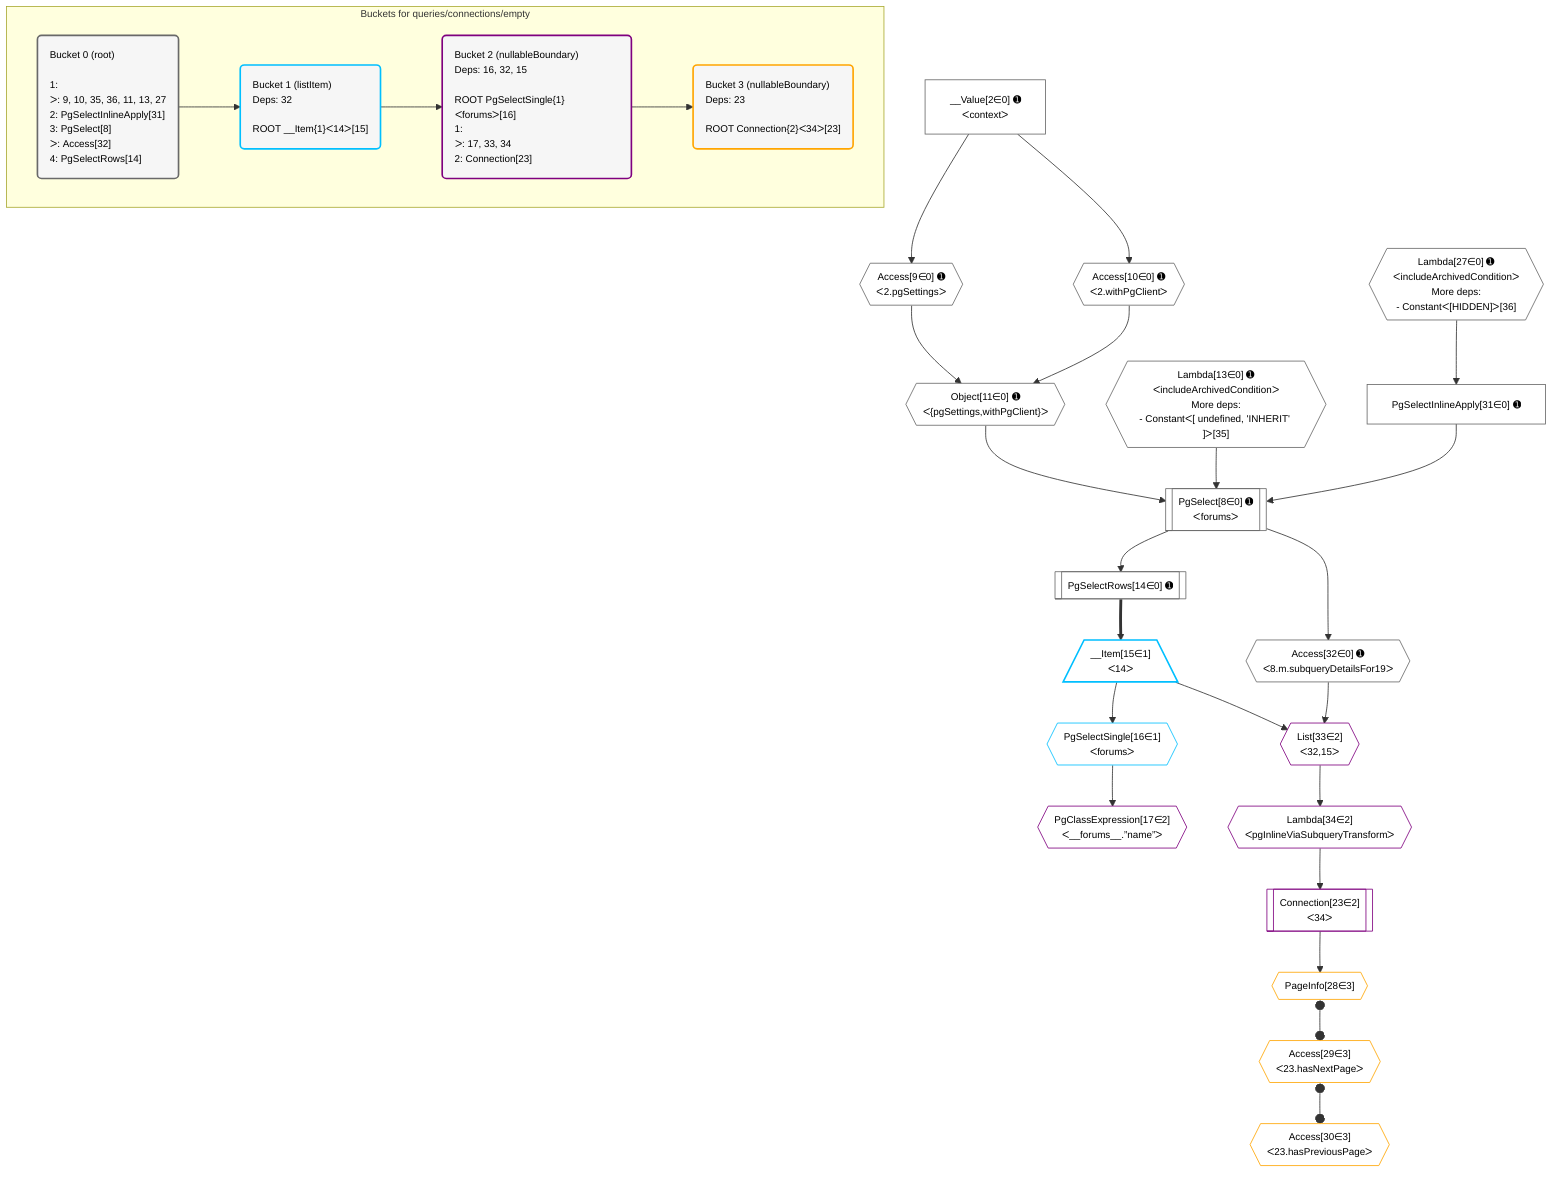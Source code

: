 %%{init: {'themeVariables': { 'fontSize': '12px'}}}%%
graph TD
    classDef path fill:#eee,stroke:#000,color:#000
    classDef plan fill:#fff,stroke-width:1px,color:#000
    classDef itemplan fill:#fff,stroke-width:2px,color:#000
    classDef unbatchedplan fill:#dff,stroke-width:1px,color:#000
    classDef sideeffectplan fill:#fcc,stroke-width:2px,color:#000
    classDef bucket fill:#f6f6f6,color:#000,stroke-width:2px,text-align:left

    subgraph "Buckets for queries/connections/empty"
    Bucket0("Bucket 0 (root)<br /><br />1: <br />ᐳ: 9, 10, 35, 36, 11, 13, 27<br />2: PgSelectInlineApply[31]<br />3: PgSelect[8]<br />ᐳ: Access[32]<br />4: PgSelectRows[14]"):::bucket
    Bucket1("Bucket 1 (listItem)<br />Deps: 32<br /><br />ROOT __Item{1}ᐸ14ᐳ[15]"):::bucket
    Bucket2("Bucket 2 (nullableBoundary)<br />Deps: 16, 32, 15<br /><br />ROOT PgSelectSingle{1}ᐸforumsᐳ[16]<br />1: <br />ᐳ: 17, 33, 34<br />2: Connection[23]"):::bucket
    Bucket3("Bucket 3 (nullableBoundary)<br />Deps: 23<br /><br />ROOT Connection{2}ᐸ34ᐳ[23]"):::bucket
    end
    Bucket0 --> Bucket1
    Bucket1 --> Bucket2
    Bucket2 --> Bucket3

    %% plan dependencies
    PgSelect8[["PgSelect[8∈0] ➊<br />ᐸforumsᐳ"]]:::plan
    Object11{{"Object[11∈0] ➊<br />ᐸ{pgSettings,withPgClient}ᐳ"}}:::plan
    Lambda13{{"Lambda[13∈0] ➊<br />ᐸincludeArchivedConditionᐳ<br />More deps:<br />- Constantᐸ[ undefined, 'INHERIT' ]ᐳ[35]"}}:::plan
    PgSelectInlineApply31["PgSelectInlineApply[31∈0] ➊"]:::plan
    Object11 & Lambda13 & PgSelectInlineApply31 --> PgSelect8
    Access9{{"Access[9∈0] ➊<br />ᐸ2.pgSettingsᐳ"}}:::plan
    Access10{{"Access[10∈0] ➊<br />ᐸ2.withPgClientᐳ"}}:::plan
    Access9 & Access10 --> Object11
    __Value2["__Value[2∈0] ➊<br />ᐸcontextᐳ"]:::plan
    __Value2 --> Access9
    __Value2 --> Access10
    PgSelectRows14[["PgSelectRows[14∈0] ➊"]]:::plan
    PgSelect8 --> PgSelectRows14
    Lambda27{{"Lambda[27∈0] ➊<br />ᐸincludeArchivedConditionᐳ<br />More deps:<br />- Constantᐸ[HIDDEN]ᐳ[36]"}}:::plan
    Lambda27 --> PgSelectInlineApply31
    Access32{{"Access[32∈0] ➊<br />ᐸ8.m.subqueryDetailsFor19ᐳ"}}:::plan
    PgSelect8 --> Access32
    __Item15[/"__Item[15∈1]<br />ᐸ14ᐳ"\]:::itemplan
    PgSelectRows14 ==> __Item15
    PgSelectSingle16{{"PgSelectSingle[16∈1]<br />ᐸforumsᐳ"}}:::plan
    __Item15 --> PgSelectSingle16
    List33{{"List[33∈2]<br />ᐸ32,15ᐳ"}}:::plan
    Access32 & __Item15 --> List33
    PgClassExpression17{{"PgClassExpression[17∈2]<br />ᐸ__forums__.”name”ᐳ"}}:::plan
    PgSelectSingle16 --> PgClassExpression17
    Connection23[["Connection[23∈2]<br />ᐸ34ᐳ"]]:::plan
    Lambda34{{"Lambda[34∈2]<br />ᐸpgInlineViaSubqueryTransformᐳ"}}:::plan
    Lambda34 --> Connection23
    List33 --> Lambda34
    PageInfo28{{"PageInfo[28∈3]"}}:::plan
    Connection23 --> PageInfo28
    Access29{{"Access[29∈3]<br />ᐸ23.hasNextPageᐳ"}}:::plan
    PageInfo28 o--o Access29
    Access30{{"Access[30∈3]<br />ᐸ23.hasPreviousPageᐳ"}}:::plan
    Access29 o--o Access30

    %% define steps
    classDef bucket0 stroke:#696969
    class Bucket0,__Value2,PgSelect8,Access9,Access10,Object11,Lambda13,PgSelectRows14,Lambda27,PgSelectInlineApply31,Access32 bucket0
    classDef bucket1 stroke:#00bfff
    class Bucket1,__Item15,PgSelectSingle16 bucket1
    classDef bucket2 stroke:#7f007f
    class Bucket2,PgClassExpression17,Connection23,List33,Lambda34 bucket2
    classDef bucket3 stroke:#ffa500
    class Bucket3,PageInfo28,Access29,Access30 bucket3